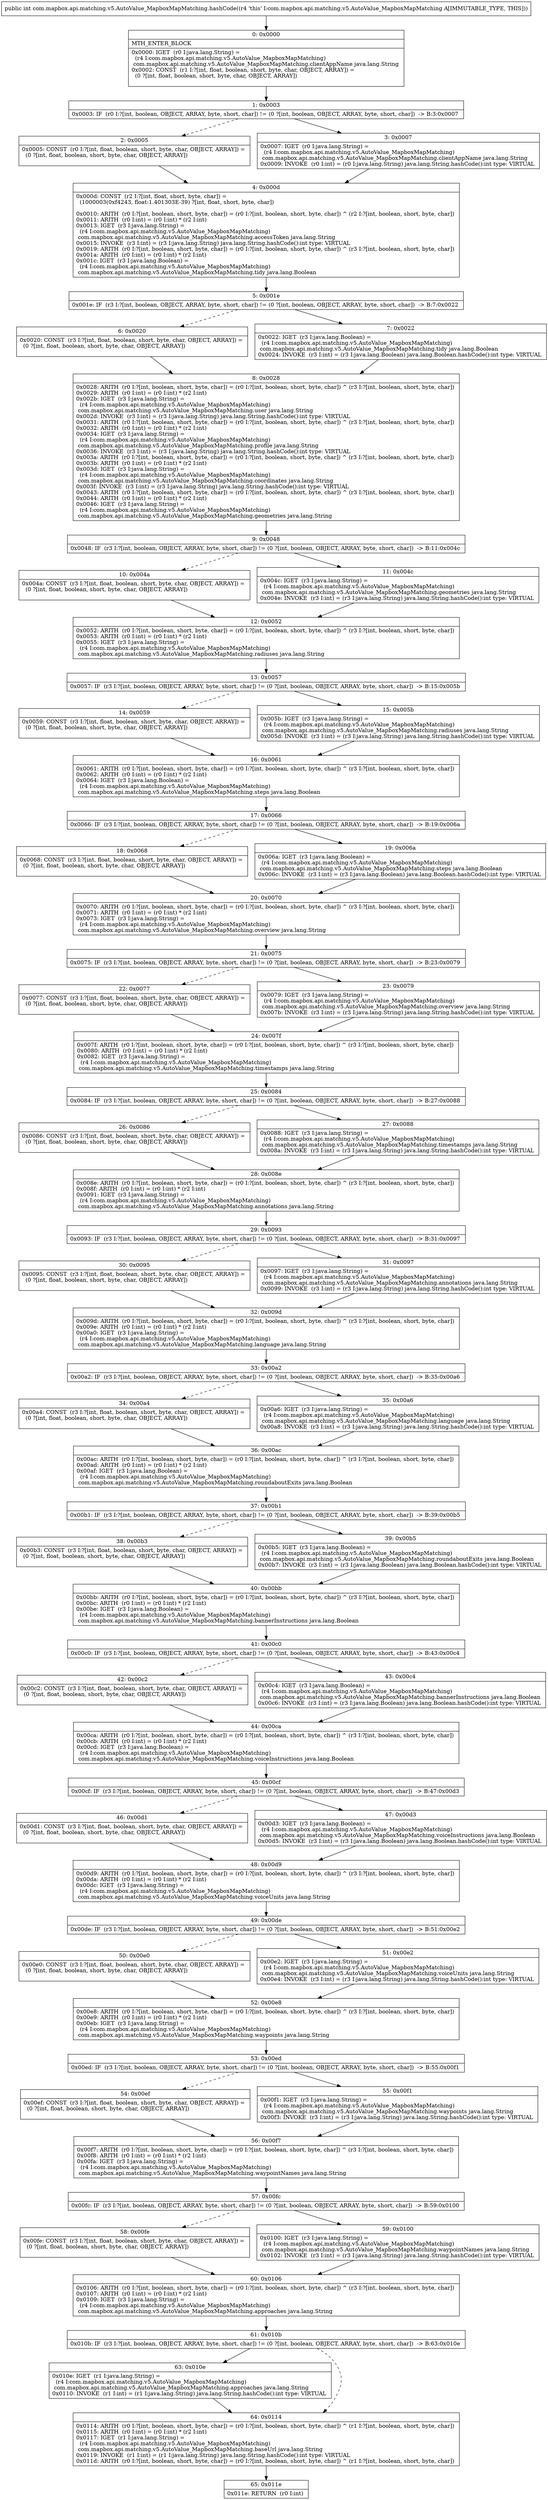 digraph "CFG forcom.mapbox.api.matching.v5.AutoValue_MapboxMapMatching.hashCode()I" {
Node_0 [shape=record,label="{0\:\ 0x0000|MTH_ENTER_BLOCK\l|0x0000: IGET  (r0 I:java.lang.String) = \l  (r4 I:com.mapbox.api.matching.v5.AutoValue_MapboxMapMatching)\l com.mapbox.api.matching.v5.AutoValue_MapboxMapMatching.clientAppName java.lang.String \l0x0002: CONST  (r1 I:?[int, float, boolean, short, byte, char, OBJECT, ARRAY]) = \l  (0 ?[int, float, boolean, short, byte, char, OBJECT, ARRAY])\l \l}"];
Node_1 [shape=record,label="{1\:\ 0x0003|0x0003: IF  (r0 I:?[int, boolean, OBJECT, ARRAY, byte, short, char]) != (0 ?[int, boolean, OBJECT, ARRAY, byte, short, char])  \-\> B:3:0x0007 \l}"];
Node_2 [shape=record,label="{2\:\ 0x0005|0x0005: CONST  (r0 I:?[int, float, boolean, short, byte, char, OBJECT, ARRAY]) = \l  (0 ?[int, float, boolean, short, byte, char, OBJECT, ARRAY])\l \l}"];
Node_3 [shape=record,label="{3\:\ 0x0007|0x0007: IGET  (r0 I:java.lang.String) = \l  (r4 I:com.mapbox.api.matching.v5.AutoValue_MapboxMapMatching)\l com.mapbox.api.matching.v5.AutoValue_MapboxMapMatching.clientAppName java.lang.String \l0x0009: INVOKE  (r0 I:int) = (r0 I:java.lang.String) java.lang.String.hashCode():int type: VIRTUAL \l}"];
Node_4 [shape=record,label="{4\:\ 0x000d|0x000d: CONST  (r2 I:?[int, float, short, byte, char]) = \l  (1000003(0xf4243, float:1.401303E\-39) ?[int, float, short, byte, char])\l \l0x0010: ARITH  (r0 I:?[int, boolean, short, byte, char]) = (r0 I:?[int, boolean, short, byte, char]) ^ (r2 I:?[int, boolean, short, byte, char]) \l0x0011: ARITH  (r0 I:int) = (r0 I:int) * (r2 I:int) \l0x0013: IGET  (r3 I:java.lang.String) = \l  (r4 I:com.mapbox.api.matching.v5.AutoValue_MapboxMapMatching)\l com.mapbox.api.matching.v5.AutoValue_MapboxMapMatching.accessToken java.lang.String \l0x0015: INVOKE  (r3 I:int) = (r3 I:java.lang.String) java.lang.String.hashCode():int type: VIRTUAL \l0x0019: ARITH  (r0 I:?[int, boolean, short, byte, char]) = (r0 I:?[int, boolean, short, byte, char]) ^ (r3 I:?[int, boolean, short, byte, char]) \l0x001a: ARITH  (r0 I:int) = (r0 I:int) * (r2 I:int) \l0x001c: IGET  (r3 I:java.lang.Boolean) = \l  (r4 I:com.mapbox.api.matching.v5.AutoValue_MapboxMapMatching)\l com.mapbox.api.matching.v5.AutoValue_MapboxMapMatching.tidy java.lang.Boolean \l}"];
Node_5 [shape=record,label="{5\:\ 0x001e|0x001e: IF  (r3 I:?[int, boolean, OBJECT, ARRAY, byte, short, char]) != (0 ?[int, boolean, OBJECT, ARRAY, byte, short, char])  \-\> B:7:0x0022 \l}"];
Node_6 [shape=record,label="{6\:\ 0x0020|0x0020: CONST  (r3 I:?[int, float, boolean, short, byte, char, OBJECT, ARRAY]) = \l  (0 ?[int, float, boolean, short, byte, char, OBJECT, ARRAY])\l \l}"];
Node_7 [shape=record,label="{7\:\ 0x0022|0x0022: IGET  (r3 I:java.lang.Boolean) = \l  (r4 I:com.mapbox.api.matching.v5.AutoValue_MapboxMapMatching)\l com.mapbox.api.matching.v5.AutoValue_MapboxMapMatching.tidy java.lang.Boolean \l0x0024: INVOKE  (r3 I:int) = (r3 I:java.lang.Boolean) java.lang.Boolean.hashCode():int type: VIRTUAL \l}"];
Node_8 [shape=record,label="{8\:\ 0x0028|0x0028: ARITH  (r0 I:?[int, boolean, short, byte, char]) = (r0 I:?[int, boolean, short, byte, char]) ^ (r3 I:?[int, boolean, short, byte, char]) \l0x0029: ARITH  (r0 I:int) = (r0 I:int) * (r2 I:int) \l0x002b: IGET  (r3 I:java.lang.String) = \l  (r4 I:com.mapbox.api.matching.v5.AutoValue_MapboxMapMatching)\l com.mapbox.api.matching.v5.AutoValue_MapboxMapMatching.user java.lang.String \l0x002d: INVOKE  (r3 I:int) = (r3 I:java.lang.String) java.lang.String.hashCode():int type: VIRTUAL \l0x0031: ARITH  (r0 I:?[int, boolean, short, byte, char]) = (r0 I:?[int, boolean, short, byte, char]) ^ (r3 I:?[int, boolean, short, byte, char]) \l0x0032: ARITH  (r0 I:int) = (r0 I:int) * (r2 I:int) \l0x0034: IGET  (r3 I:java.lang.String) = \l  (r4 I:com.mapbox.api.matching.v5.AutoValue_MapboxMapMatching)\l com.mapbox.api.matching.v5.AutoValue_MapboxMapMatching.profile java.lang.String \l0x0036: INVOKE  (r3 I:int) = (r3 I:java.lang.String) java.lang.String.hashCode():int type: VIRTUAL \l0x003a: ARITH  (r0 I:?[int, boolean, short, byte, char]) = (r0 I:?[int, boolean, short, byte, char]) ^ (r3 I:?[int, boolean, short, byte, char]) \l0x003b: ARITH  (r0 I:int) = (r0 I:int) * (r2 I:int) \l0x003d: IGET  (r3 I:java.lang.String) = \l  (r4 I:com.mapbox.api.matching.v5.AutoValue_MapboxMapMatching)\l com.mapbox.api.matching.v5.AutoValue_MapboxMapMatching.coordinates java.lang.String \l0x003f: INVOKE  (r3 I:int) = (r3 I:java.lang.String) java.lang.String.hashCode():int type: VIRTUAL \l0x0043: ARITH  (r0 I:?[int, boolean, short, byte, char]) = (r0 I:?[int, boolean, short, byte, char]) ^ (r3 I:?[int, boolean, short, byte, char]) \l0x0044: ARITH  (r0 I:int) = (r0 I:int) * (r2 I:int) \l0x0046: IGET  (r3 I:java.lang.String) = \l  (r4 I:com.mapbox.api.matching.v5.AutoValue_MapboxMapMatching)\l com.mapbox.api.matching.v5.AutoValue_MapboxMapMatching.geometries java.lang.String \l}"];
Node_9 [shape=record,label="{9\:\ 0x0048|0x0048: IF  (r3 I:?[int, boolean, OBJECT, ARRAY, byte, short, char]) != (0 ?[int, boolean, OBJECT, ARRAY, byte, short, char])  \-\> B:11:0x004c \l}"];
Node_10 [shape=record,label="{10\:\ 0x004a|0x004a: CONST  (r3 I:?[int, float, boolean, short, byte, char, OBJECT, ARRAY]) = \l  (0 ?[int, float, boolean, short, byte, char, OBJECT, ARRAY])\l \l}"];
Node_11 [shape=record,label="{11\:\ 0x004c|0x004c: IGET  (r3 I:java.lang.String) = \l  (r4 I:com.mapbox.api.matching.v5.AutoValue_MapboxMapMatching)\l com.mapbox.api.matching.v5.AutoValue_MapboxMapMatching.geometries java.lang.String \l0x004e: INVOKE  (r3 I:int) = (r3 I:java.lang.String) java.lang.String.hashCode():int type: VIRTUAL \l}"];
Node_12 [shape=record,label="{12\:\ 0x0052|0x0052: ARITH  (r0 I:?[int, boolean, short, byte, char]) = (r0 I:?[int, boolean, short, byte, char]) ^ (r3 I:?[int, boolean, short, byte, char]) \l0x0053: ARITH  (r0 I:int) = (r0 I:int) * (r2 I:int) \l0x0055: IGET  (r3 I:java.lang.String) = \l  (r4 I:com.mapbox.api.matching.v5.AutoValue_MapboxMapMatching)\l com.mapbox.api.matching.v5.AutoValue_MapboxMapMatching.radiuses java.lang.String \l}"];
Node_13 [shape=record,label="{13\:\ 0x0057|0x0057: IF  (r3 I:?[int, boolean, OBJECT, ARRAY, byte, short, char]) != (0 ?[int, boolean, OBJECT, ARRAY, byte, short, char])  \-\> B:15:0x005b \l}"];
Node_14 [shape=record,label="{14\:\ 0x0059|0x0059: CONST  (r3 I:?[int, float, boolean, short, byte, char, OBJECT, ARRAY]) = \l  (0 ?[int, float, boolean, short, byte, char, OBJECT, ARRAY])\l \l}"];
Node_15 [shape=record,label="{15\:\ 0x005b|0x005b: IGET  (r3 I:java.lang.String) = \l  (r4 I:com.mapbox.api.matching.v5.AutoValue_MapboxMapMatching)\l com.mapbox.api.matching.v5.AutoValue_MapboxMapMatching.radiuses java.lang.String \l0x005d: INVOKE  (r3 I:int) = (r3 I:java.lang.String) java.lang.String.hashCode():int type: VIRTUAL \l}"];
Node_16 [shape=record,label="{16\:\ 0x0061|0x0061: ARITH  (r0 I:?[int, boolean, short, byte, char]) = (r0 I:?[int, boolean, short, byte, char]) ^ (r3 I:?[int, boolean, short, byte, char]) \l0x0062: ARITH  (r0 I:int) = (r0 I:int) * (r2 I:int) \l0x0064: IGET  (r3 I:java.lang.Boolean) = \l  (r4 I:com.mapbox.api.matching.v5.AutoValue_MapboxMapMatching)\l com.mapbox.api.matching.v5.AutoValue_MapboxMapMatching.steps java.lang.Boolean \l}"];
Node_17 [shape=record,label="{17\:\ 0x0066|0x0066: IF  (r3 I:?[int, boolean, OBJECT, ARRAY, byte, short, char]) != (0 ?[int, boolean, OBJECT, ARRAY, byte, short, char])  \-\> B:19:0x006a \l}"];
Node_18 [shape=record,label="{18\:\ 0x0068|0x0068: CONST  (r3 I:?[int, float, boolean, short, byte, char, OBJECT, ARRAY]) = \l  (0 ?[int, float, boolean, short, byte, char, OBJECT, ARRAY])\l \l}"];
Node_19 [shape=record,label="{19\:\ 0x006a|0x006a: IGET  (r3 I:java.lang.Boolean) = \l  (r4 I:com.mapbox.api.matching.v5.AutoValue_MapboxMapMatching)\l com.mapbox.api.matching.v5.AutoValue_MapboxMapMatching.steps java.lang.Boolean \l0x006c: INVOKE  (r3 I:int) = (r3 I:java.lang.Boolean) java.lang.Boolean.hashCode():int type: VIRTUAL \l}"];
Node_20 [shape=record,label="{20\:\ 0x0070|0x0070: ARITH  (r0 I:?[int, boolean, short, byte, char]) = (r0 I:?[int, boolean, short, byte, char]) ^ (r3 I:?[int, boolean, short, byte, char]) \l0x0071: ARITH  (r0 I:int) = (r0 I:int) * (r2 I:int) \l0x0073: IGET  (r3 I:java.lang.String) = \l  (r4 I:com.mapbox.api.matching.v5.AutoValue_MapboxMapMatching)\l com.mapbox.api.matching.v5.AutoValue_MapboxMapMatching.overview java.lang.String \l}"];
Node_21 [shape=record,label="{21\:\ 0x0075|0x0075: IF  (r3 I:?[int, boolean, OBJECT, ARRAY, byte, short, char]) != (0 ?[int, boolean, OBJECT, ARRAY, byte, short, char])  \-\> B:23:0x0079 \l}"];
Node_22 [shape=record,label="{22\:\ 0x0077|0x0077: CONST  (r3 I:?[int, float, boolean, short, byte, char, OBJECT, ARRAY]) = \l  (0 ?[int, float, boolean, short, byte, char, OBJECT, ARRAY])\l \l}"];
Node_23 [shape=record,label="{23\:\ 0x0079|0x0079: IGET  (r3 I:java.lang.String) = \l  (r4 I:com.mapbox.api.matching.v5.AutoValue_MapboxMapMatching)\l com.mapbox.api.matching.v5.AutoValue_MapboxMapMatching.overview java.lang.String \l0x007b: INVOKE  (r3 I:int) = (r3 I:java.lang.String) java.lang.String.hashCode():int type: VIRTUAL \l}"];
Node_24 [shape=record,label="{24\:\ 0x007f|0x007f: ARITH  (r0 I:?[int, boolean, short, byte, char]) = (r0 I:?[int, boolean, short, byte, char]) ^ (r3 I:?[int, boolean, short, byte, char]) \l0x0080: ARITH  (r0 I:int) = (r0 I:int) * (r2 I:int) \l0x0082: IGET  (r3 I:java.lang.String) = \l  (r4 I:com.mapbox.api.matching.v5.AutoValue_MapboxMapMatching)\l com.mapbox.api.matching.v5.AutoValue_MapboxMapMatching.timestamps java.lang.String \l}"];
Node_25 [shape=record,label="{25\:\ 0x0084|0x0084: IF  (r3 I:?[int, boolean, OBJECT, ARRAY, byte, short, char]) != (0 ?[int, boolean, OBJECT, ARRAY, byte, short, char])  \-\> B:27:0x0088 \l}"];
Node_26 [shape=record,label="{26\:\ 0x0086|0x0086: CONST  (r3 I:?[int, float, boolean, short, byte, char, OBJECT, ARRAY]) = \l  (0 ?[int, float, boolean, short, byte, char, OBJECT, ARRAY])\l \l}"];
Node_27 [shape=record,label="{27\:\ 0x0088|0x0088: IGET  (r3 I:java.lang.String) = \l  (r4 I:com.mapbox.api.matching.v5.AutoValue_MapboxMapMatching)\l com.mapbox.api.matching.v5.AutoValue_MapboxMapMatching.timestamps java.lang.String \l0x008a: INVOKE  (r3 I:int) = (r3 I:java.lang.String) java.lang.String.hashCode():int type: VIRTUAL \l}"];
Node_28 [shape=record,label="{28\:\ 0x008e|0x008e: ARITH  (r0 I:?[int, boolean, short, byte, char]) = (r0 I:?[int, boolean, short, byte, char]) ^ (r3 I:?[int, boolean, short, byte, char]) \l0x008f: ARITH  (r0 I:int) = (r0 I:int) * (r2 I:int) \l0x0091: IGET  (r3 I:java.lang.String) = \l  (r4 I:com.mapbox.api.matching.v5.AutoValue_MapboxMapMatching)\l com.mapbox.api.matching.v5.AutoValue_MapboxMapMatching.annotations java.lang.String \l}"];
Node_29 [shape=record,label="{29\:\ 0x0093|0x0093: IF  (r3 I:?[int, boolean, OBJECT, ARRAY, byte, short, char]) != (0 ?[int, boolean, OBJECT, ARRAY, byte, short, char])  \-\> B:31:0x0097 \l}"];
Node_30 [shape=record,label="{30\:\ 0x0095|0x0095: CONST  (r3 I:?[int, float, boolean, short, byte, char, OBJECT, ARRAY]) = \l  (0 ?[int, float, boolean, short, byte, char, OBJECT, ARRAY])\l \l}"];
Node_31 [shape=record,label="{31\:\ 0x0097|0x0097: IGET  (r3 I:java.lang.String) = \l  (r4 I:com.mapbox.api.matching.v5.AutoValue_MapboxMapMatching)\l com.mapbox.api.matching.v5.AutoValue_MapboxMapMatching.annotations java.lang.String \l0x0099: INVOKE  (r3 I:int) = (r3 I:java.lang.String) java.lang.String.hashCode():int type: VIRTUAL \l}"];
Node_32 [shape=record,label="{32\:\ 0x009d|0x009d: ARITH  (r0 I:?[int, boolean, short, byte, char]) = (r0 I:?[int, boolean, short, byte, char]) ^ (r3 I:?[int, boolean, short, byte, char]) \l0x009e: ARITH  (r0 I:int) = (r0 I:int) * (r2 I:int) \l0x00a0: IGET  (r3 I:java.lang.String) = \l  (r4 I:com.mapbox.api.matching.v5.AutoValue_MapboxMapMatching)\l com.mapbox.api.matching.v5.AutoValue_MapboxMapMatching.language java.lang.String \l}"];
Node_33 [shape=record,label="{33\:\ 0x00a2|0x00a2: IF  (r3 I:?[int, boolean, OBJECT, ARRAY, byte, short, char]) != (0 ?[int, boolean, OBJECT, ARRAY, byte, short, char])  \-\> B:35:0x00a6 \l}"];
Node_34 [shape=record,label="{34\:\ 0x00a4|0x00a4: CONST  (r3 I:?[int, float, boolean, short, byte, char, OBJECT, ARRAY]) = \l  (0 ?[int, float, boolean, short, byte, char, OBJECT, ARRAY])\l \l}"];
Node_35 [shape=record,label="{35\:\ 0x00a6|0x00a6: IGET  (r3 I:java.lang.String) = \l  (r4 I:com.mapbox.api.matching.v5.AutoValue_MapboxMapMatching)\l com.mapbox.api.matching.v5.AutoValue_MapboxMapMatching.language java.lang.String \l0x00a8: INVOKE  (r3 I:int) = (r3 I:java.lang.String) java.lang.String.hashCode():int type: VIRTUAL \l}"];
Node_36 [shape=record,label="{36\:\ 0x00ac|0x00ac: ARITH  (r0 I:?[int, boolean, short, byte, char]) = (r0 I:?[int, boolean, short, byte, char]) ^ (r3 I:?[int, boolean, short, byte, char]) \l0x00ad: ARITH  (r0 I:int) = (r0 I:int) * (r2 I:int) \l0x00af: IGET  (r3 I:java.lang.Boolean) = \l  (r4 I:com.mapbox.api.matching.v5.AutoValue_MapboxMapMatching)\l com.mapbox.api.matching.v5.AutoValue_MapboxMapMatching.roundaboutExits java.lang.Boolean \l}"];
Node_37 [shape=record,label="{37\:\ 0x00b1|0x00b1: IF  (r3 I:?[int, boolean, OBJECT, ARRAY, byte, short, char]) != (0 ?[int, boolean, OBJECT, ARRAY, byte, short, char])  \-\> B:39:0x00b5 \l}"];
Node_38 [shape=record,label="{38\:\ 0x00b3|0x00b3: CONST  (r3 I:?[int, float, boolean, short, byte, char, OBJECT, ARRAY]) = \l  (0 ?[int, float, boolean, short, byte, char, OBJECT, ARRAY])\l \l}"];
Node_39 [shape=record,label="{39\:\ 0x00b5|0x00b5: IGET  (r3 I:java.lang.Boolean) = \l  (r4 I:com.mapbox.api.matching.v5.AutoValue_MapboxMapMatching)\l com.mapbox.api.matching.v5.AutoValue_MapboxMapMatching.roundaboutExits java.lang.Boolean \l0x00b7: INVOKE  (r3 I:int) = (r3 I:java.lang.Boolean) java.lang.Boolean.hashCode():int type: VIRTUAL \l}"];
Node_40 [shape=record,label="{40\:\ 0x00bb|0x00bb: ARITH  (r0 I:?[int, boolean, short, byte, char]) = (r0 I:?[int, boolean, short, byte, char]) ^ (r3 I:?[int, boolean, short, byte, char]) \l0x00bc: ARITH  (r0 I:int) = (r0 I:int) * (r2 I:int) \l0x00be: IGET  (r3 I:java.lang.Boolean) = \l  (r4 I:com.mapbox.api.matching.v5.AutoValue_MapboxMapMatching)\l com.mapbox.api.matching.v5.AutoValue_MapboxMapMatching.bannerInstructions java.lang.Boolean \l}"];
Node_41 [shape=record,label="{41\:\ 0x00c0|0x00c0: IF  (r3 I:?[int, boolean, OBJECT, ARRAY, byte, short, char]) != (0 ?[int, boolean, OBJECT, ARRAY, byte, short, char])  \-\> B:43:0x00c4 \l}"];
Node_42 [shape=record,label="{42\:\ 0x00c2|0x00c2: CONST  (r3 I:?[int, float, boolean, short, byte, char, OBJECT, ARRAY]) = \l  (0 ?[int, float, boolean, short, byte, char, OBJECT, ARRAY])\l \l}"];
Node_43 [shape=record,label="{43\:\ 0x00c4|0x00c4: IGET  (r3 I:java.lang.Boolean) = \l  (r4 I:com.mapbox.api.matching.v5.AutoValue_MapboxMapMatching)\l com.mapbox.api.matching.v5.AutoValue_MapboxMapMatching.bannerInstructions java.lang.Boolean \l0x00c6: INVOKE  (r3 I:int) = (r3 I:java.lang.Boolean) java.lang.Boolean.hashCode():int type: VIRTUAL \l}"];
Node_44 [shape=record,label="{44\:\ 0x00ca|0x00ca: ARITH  (r0 I:?[int, boolean, short, byte, char]) = (r0 I:?[int, boolean, short, byte, char]) ^ (r3 I:?[int, boolean, short, byte, char]) \l0x00cb: ARITH  (r0 I:int) = (r0 I:int) * (r2 I:int) \l0x00cd: IGET  (r3 I:java.lang.Boolean) = \l  (r4 I:com.mapbox.api.matching.v5.AutoValue_MapboxMapMatching)\l com.mapbox.api.matching.v5.AutoValue_MapboxMapMatching.voiceInstructions java.lang.Boolean \l}"];
Node_45 [shape=record,label="{45\:\ 0x00cf|0x00cf: IF  (r3 I:?[int, boolean, OBJECT, ARRAY, byte, short, char]) != (0 ?[int, boolean, OBJECT, ARRAY, byte, short, char])  \-\> B:47:0x00d3 \l}"];
Node_46 [shape=record,label="{46\:\ 0x00d1|0x00d1: CONST  (r3 I:?[int, float, boolean, short, byte, char, OBJECT, ARRAY]) = \l  (0 ?[int, float, boolean, short, byte, char, OBJECT, ARRAY])\l \l}"];
Node_47 [shape=record,label="{47\:\ 0x00d3|0x00d3: IGET  (r3 I:java.lang.Boolean) = \l  (r4 I:com.mapbox.api.matching.v5.AutoValue_MapboxMapMatching)\l com.mapbox.api.matching.v5.AutoValue_MapboxMapMatching.voiceInstructions java.lang.Boolean \l0x00d5: INVOKE  (r3 I:int) = (r3 I:java.lang.Boolean) java.lang.Boolean.hashCode():int type: VIRTUAL \l}"];
Node_48 [shape=record,label="{48\:\ 0x00d9|0x00d9: ARITH  (r0 I:?[int, boolean, short, byte, char]) = (r0 I:?[int, boolean, short, byte, char]) ^ (r3 I:?[int, boolean, short, byte, char]) \l0x00da: ARITH  (r0 I:int) = (r0 I:int) * (r2 I:int) \l0x00dc: IGET  (r3 I:java.lang.String) = \l  (r4 I:com.mapbox.api.matching.v5.AutoValue_MapboxMapMatching)\l com.mapbox.api.matching.v5.AutoValue_MapboxMapMatching.voiceUnits java.lang.String \l}"];
Node_49 [shape=record,label="{49\:\ 0x00de|0x00de: IF  (r3 I:?[int, boolean, OBJECT, ARRAY, byte, short, char]) != (0 ?[int, boolean, OBJECT, ARRAY, byte, short, char])  \-\> B:51:0x00e2 \l}"];
Node_50 [shape=record,label="{50\:\ 0x00e0|0x00e0: CONST  (r3 I:?[int, float, boolean, short, byte, char, OBJECT, ARRAY]) = \l  (0 ?[int, float, boolean, short, byte, char, OBJECT, ARRAY])\l \l}"];
Node_51 [shape=record,label="{51\:\ 0x00e2|0x00e2: IGET  (r3 I:java.lang.String) = \l  (r4 I:com.mapbox.api.matching.v5.AutoValue_MapboxMapMatching)\l com.mapbox.api.matching.v5.AutoValue_MapboxMapMatching.voiceUnits java.lang.String \l0x00e4: INVOKE  (r3 I:int) = (r3 I:java.lang.String) java.lang.String.hashCode():int type: VIRTUAL \l}"];
Node_52 [shape=record,label="{52\:\ 0x00e8|0x00e8: ARITH  (r0 I:?[int, boolean, short, byte, char]) = (r0 I:?[int, boolean, short, byte, char]) ^ (r3 I:?[int, boolean, short, byte, char]) \l0x00e9: ARITH  (r0 I:int) = (r0 I:int) * (r2 I:int) \l0x00eb: IGET  (r3 I:java.lang.String) = \l  (r4 I:com.mapbox.api.matching.v5.AutoValue_MapboxMapMatching)\l com.mapbox.api.matching.v5.AutoValue_MapboxMapMatching.waypoints java.lang.String \l}"];
Node_53 [shape=record,label="{53\:\ 0x00ed|0x00ed: IF  (r3 I:?[int, boolean, OBJECT, ARRAY, byte, short, char]) != (0 ?[int, boolean, OBJECT, ARRAY, byte, short, char])  \-\> B:55:0x00f1 \l}"];
Node_54 [shape=record,label="{54\:\ 0x00ef|0x00ef: CONST  (r3 I:?[int, float, boolean, short, byte, char, OBJECT, ARRAY]) = \l  (0 ?[int, float, boolean, short, byte, char, OBJECT, ARRAY])\l \l}"];
Node_55 [shape=record,label="{55\:\ 0x00f1|0x00f1: IGET  (r3 I:java.lang.String) = \l  (r4 I:com.mapbox.api.matching.v5.AutoValue_MapboxMapMatching)\l com.mapbox.api.matching.v5.AutoValue_MapboxMapMatching.waypoints java.lang.String \l0x00f3: INVOKE  (r3 I:int) = (r3 I:java.lang.String) java.lang.String.hashCode():int type: VIRTUAL \l}"];
Node_56 [shape=record,label="{56\:\ 0x00f7|0x00f7: ARITH  (r0 I:?[int, boolean, short, byte, char]) = (r0 I:?[int, boolean, short, byte, char]) ^ (r3 I:?[int, boolean, short, byte, char]) \l0x00f8: ARITH  (r0 I:int) = (r0 I:int) * (r2 I:int) \l0x00fa: IGET  (r3 I:java.lang.String) = \l  (r4 I:com.mapbox.api.matching.v5.AutoValue_MapboxMapMatching)\l com.mapbox.api.matching.v5.AutoValue_MapboxMapMatching.waypointNames java.lang.String \l}"];
Node_57 [shape=record,label="{57\:\ 0x00fc|0x00fc: IF  (r3 I:?[int, boolean, OBJECT, ARRAY, byte, short, char]) != (0 ?[int, boolean, OBJECT, ARRAY, byte, short, char])  \-\> B:59:0x0100 \l}"];
Node_58 [shape=record,label="{58\:\ 0x00fe|0x00fe: CONST  (r3 I:?[int, float, boolean, short, byte, char, OBJECT, ARRAY]) = \l  (0 ?[int, float, boolean, short, byte, char, OBJECT, ARRAY])\l \l}"];
Node_59 [shape=record,label="{59\:\ 0x0100|0x0100: IGET  (r3 I:java.lang.String) = \l  (r4 I:com.mapbox.api.matching.v5.AutoValue_MapboxMapMatching)\l com.mapbox.api.matching.v5.AutoValue_MapboxMapMatching.waypointNames java.lang.String \l0x0102: INVOKE  (r3 I:int) = (r3 I:java.lang.String) java.lang.String.hashCode():int type: VIRTUAL \l}"];
Node_60 [shape=record,label="{60\:\ 0x0106|0x0106: ARITH  (r0 I:?[int, boolean, short, byte, char]) = (r0 I:?[int, boolean, short, byte, char]) ^ (r3 I:?[int, boolean, short, byte, char]) \l0x0107: ARITH  (r0 I:int) = (r0 I:int) * (r2 I:int) \l0x0109: IGET  (r3 I:java.lang.String) = \l  (r4 I:com.mapbox.api.matching.v5.AutoValue_MapboxMapMatching)\l com.mapbox.api.matching.v5.AutoValue_MapboxMapMatching.approaches java.lang.String \l}"];
Node_61 [shape=record,label="{61\:\ 0x010b|0x010b: IF  (r3 I:?[int, boolean, OBJECT, ARRAY, byte, short, char]) != (0 ?[int, boolean, OBJECT, ARRAY, byte, short, char])  \-\> B:63:0x010e \l}"];
Node_63 [shape=record,label="{63\:\ 0x010e|0x010e: IGET  (r1 I:java.lang.String) = \l  (r4 I:com.mapbox.api.matching.v5.AutoValue_MapboxMapMatching)\l com.mapbox.api.matching.v5.AutoValue_MapboxMapMatching.approaches java.lang.String \l0x0110: INVOKE  (r1 I:int) = (r1 I:java.lang.String) java.lang.String.hashCode():int type: VIRTUAL \l}"];
Node_64 [shape=record,label="{64\:\ 0x0114|0x0114: ARITH  (r0 I:?[int, boolean, short, byte, char]) = (r0 I:?[int, boolean, short, byte, char]) ^ (r1 I:?[int, boolean, short, byte, char]) \l0x0115: ARITH  (r0 I:int) = (r0 I:int) * (r2 I:int) \l0x0117: IGET  (r1 I:java.lang.String) = \l  (r4 I:com.mapbox.api.matching.v5.AutoValue_MapboxMapMatching)\l com.mapbox.api.matching.v5.AutoValue_MapboxMapMatching.baseUrl java.lang.String \l0x0119: INVOKE  (r1 I:int) = (r1 I:java.lang.String) java.lang.String.hashCode():int type: VIRTUAL \l0x011d: ARITH  (r0 I:?[int, boolean, short, byte, char]) = (r0 I:?[int, boolean, short, byte, char]) ^ (r1 I:?[int, boolean, short, byte, char]) \l}"];
Node_65 [shape=record,label="{65\:\ 0x011e|0x011e: RETURN  (r0 I:int) \l}"];
MethodNode[shape=record,label="{public int com.mapbox.api.matching.v5.AutoValue_MapboxMapMatching.hashCode((r4 'this' I:com.mapbox.api.matching.v5.AutoValue_MapboxMapMatching A[IMMUTABLE_TYPE, THIS])) }"];
MethodNode -> Node_0;
Node_0 -> Node_1;
Node_1 -> Node_2[style=dashed];
Node_1 -> Node_3;
Node_2 -> Node_4;
Node_3 -> Node_4;
Node_4 -> Node_5;
Node_5 -> Node_6[style=dashed];
Node_5 -> Node_7;
Node_6 -> Node_8;
Node_7 -> Node_8;
Node_8 -> Node_9;
Node_9 -> Node_10[style=dashed];
Node_9 -> Node_11;
Node_10 -> Node_12;
Node_11 -> Node_12;
Node_12 -> Node_13;
Node_13 -> Node_14[style=dashed];
Node_13 -> Node_15;
Node_14 -> Node_16;
Node_15 -> Node_16;
Node_16 -> Node_17;
Node_17 -> Node_18[style=dashed];
Node_17 -> Node_19;
Node_18 -> Node_20;
Node_19 -> Node_20;
Node_20 -> Node_21;
Node_21 -> Node_22[style=dashed];
Node_21 -> Node_23;
Node_22 -> Node_24;
Node_23 -> Node_24;
Node_24 -> Node_25;
Node_25 -> Node_26[style=dashed];
Node_25 -> Node_27;
Node_26 -> Node_28;
Node_27 -> Node_28;
Node_28 -> Node_29;
Node_29 -> Node_30[style=dashed];
Node_29 -> Node_31;
Node_30 -> Node_32;
Node_31 -> Node_32;
Node_32 -> Node_33;
Node_33 -> Node_34[style=dashed];
Node_33 -> Node_35;
Node_34 -> Node_36;
Node_35 -> Node_36;
Node_36 -> Node_37;
Node_37 -> Node_38[style=dashed];
Node_37 -> Node_39;
Node_38 -> Node_40;
Node_39 -> Node_40;
Node_40 -> Node_41;
Node_41 -> Node_42[style=dashed];
Node_41 -> Node_43;
Node_42 -> Node_44;
Node_43 -> Node_44;
Node_44 -> Node_45;
Node_45 -> Node_46[style=dashed];
Node_45 -> Node_47;
Node_46 -> Node_48;
Node_47 -> Node_48;
Node_48 -> Node_49;
Node_49 -> Node_50[style=dashed];
Node_49 -> Node_51;
Node_50 -> Node_52;
Node_51 -> Node_52;
Node_52 -> Node_53;
Node_53 -> Node_54[style=dashed];
Node_53 -> Node_55;
Node_54 -> Node_56;
Node_55 -> Node_56;
Node_56 -> Node_57;
Node_57 -> Node_58[style=dashed];
Node_57 -> Node_59;
Node_58 -> Node_60;
Node_59 -> Node_60;
Node_60 -> Node_61;
Node_61 -> Node_63;
Node_61 -> Node_64[style=dashed];
Node_63 -> Node_64;
Node_64 -> Node_65;
}

